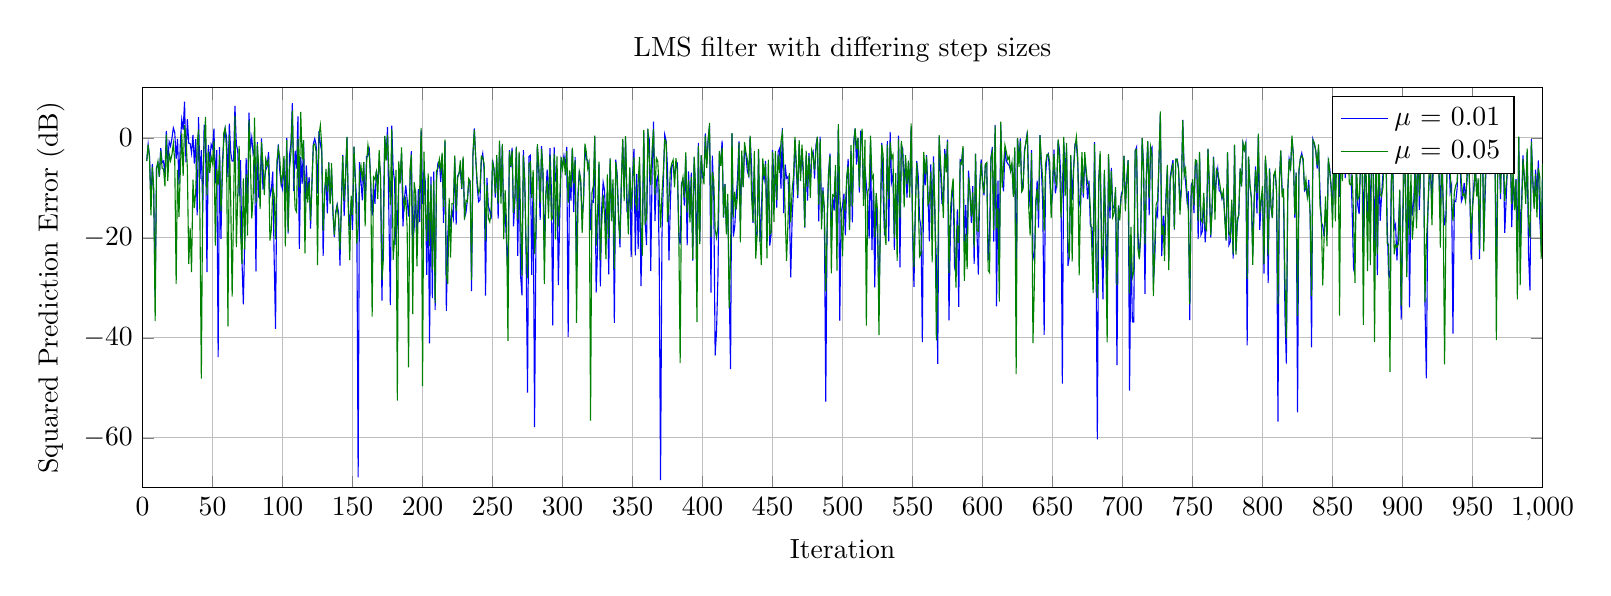 % This file was created by matlab2tikz v0.4.7 (commit e8e34ce6bed2236de660d19205fcab087937605e) running on MATLAB 8.3.
% Copyright (c) 2008--2014, Nico Schlömer <nico.schloemer@gmail.com>
% All rights reserved.
% Minimal pgfplots version: 1.3
% 
% The latest updates can be retrieved from
%   http://www.mathworks.com/matlabcentral/fileexchange/22022-matlab2tikz
% where you can also make suggestions and rate matlab2tikz.
% 
\begin{tikzpicture}

\begin{axis}[%
width=7in,
height=2in,
unbounded coords=jump,
scale only axis,
xmin=0,
xmax=1000,
xlabel={Iteration},
xmajorgrids,
ymin=-70,
ymax=10,
ylabel={Squared Prediction Error (dB)},
ymajorgrids,
title={LMS filter with differing step sizes},
legend style={draw=black,fill=white,legend cell align=left}
]
\addplot [color=blue,solid]
  table[row sep=crcr]{1	-inf\\
2	-inf\\
3	-4.595\\
4	-1.3\\
5	-3.704\\
6	-12.887\\
7	-5.212\\
8	-11.452\\
9	-31.837\\
10	-5.992\\
11	-5.084\\
12	-7.793\\
13	-2.068\\
14	-4.921\\
15	-4.646\\
16	-7.363\\
17	1.409\\
18	-5.026\\
19	-0.758\\
20	-1.65\\
21	-0.078\\
22	1.976\\
23	1.103\\
24	-4.193\\
25	-0.199\\
26	-9.31\\
27	-1.018\\
28	3.602\\
29	1.617\\
30	7.229\\
31	-4.9\\
32	3.75\\
33	-1.058\\
34	-1.132\\
35	-3.039\\
36	0.573\\
37	-5.132\\
38	-0.276\\
39	-15.513\\
40	4.14\\
41	-8.178\\
42	-2.444\\
43	-14.895\\
44	2.66\\
45	-0.039\\
46	-26.868\\
47	-1.421\\
48	-4.829\\
49	-1.303\\
50	-2.106\\
51	1.831\\
52	-9.076\\
53	-2.436\\
54	-43.861\\
55	-1.844\\
56	-20.21\\
57	-5.112\\
58	-0.74\\
59	1.752\\
60	0.232\\
61	-7.858\\
62	2.837\\
63	-2.981\\
64	-4.638\\
65	-4.607\\
66	6.387\\
67	-1.303\\
68	-2.599\\
69	-11.651\\
70	-4.441\\
71	-24.395\\
72	-33.296\\
73	-20.156\\
74	-4.061\\
75	-15.257\\
76	5.036\\
77	-2.205\\
78	0.054\\
79	-3.267\\
80	-2.304\\
81	-26.719\\
82	-0.835\\
83	-11.935\\
84	-10.104\\
85	-0.098\\
86	-10.346\\
87	-8.243\\
88	-6.427\\
89	-5.746\\
90	-2.835\\
91	-11.75\\
92	-10.48\\
93	-6.737\\
94	-23.864\\
95	-38.199\\
96	-6.095\\
97	-1.319\\
98	-6.542\\
99	-9.242\\
100	-10.251\\
101	-4.356\\
102	-13.381\\
103	0.018\\
104	-19.153\\
105	-3.431\\
106	-1.114\\
107	6.926\\
108	-10.671\\
109	-2.576\\
110	-6.148\\
111	4.289\\
112	-22.182\\
113	-3.877\\
114	-9.192\\
115	-0.508\\
116	-13.68\\
117	-5.503\\
118	-11.105\\
119	-7.858\\
120	-18.167\\
121	-8.864\\
122	-1.179\\
123	-0.174\\
124	-1.41\\
125	-11.135\\
126	1.326\\
127	-1.161\\
128	-2.766\\
129	-23.598\\
130	-10.651\\
131	-8.172\\
132	-15.078\\
133	-4.912\\
134	-13.111\\
135	-6.365\\
136	-15.208\\
137	-19.87\\
138	-14.775\\
139	-13.328\\
140	-14.929\\
141	-25.534\\
142	-13.012\\
143	-3.402\\
144	-15.631\\
145	-8.344\\
146	0.099\\
147	-13.297\\
148	-18.391\\
149	-12.81\\
150	-18.418\\
151	-1.773\\
152	-8.01\\
153	-13.08\\
154	-67.88\\
155	-4.871\\
156	-8.624\\
157	-12.496\\
158	-4.879\\
159	-13.683\\
160	-3.698\\
161	-3.654\\
162	-2.479\\
163	-9.272\\
164	-15.557\\
165	-9.183\\
166	-13.2\\
167	-6.595\\
168	-9.326\\
169	-4.354\\
170	-7.456\\
171	-32.565\\
172	-15.765\\
173	0.29\\
174	-3.805\\
175	2.162\\
176	-16.21\\
177	-33.438\\
178	2.43\\
179	-6.138\\
180	-8.782\\
181	-21.421\\
182	-17.041\\
183	-8.974\\
184	-7.913\\
185	-3.212\\
186	-17.691\\
187	-12.418\\
188	-9.533\\
189	-12.29\\
190	-15.73\\
191	-9.494\\
192	-2.673\\
193	-20.754\\
194	-18.153\\
195	-10.425\\
196	-21.008\\
197	-10.254\\
198	-16.795\\
199	1.572\\
200	-13.184\\
201	-6.348\\
202	-8.895\\
203	-27.41\\
204	-10.347\\
205	-41.081\\
206	-7.763\\
207	-32.035\\
208	-6.733\\
209	-34.397\\
210	-8.289\\
211	-5.019\\
212	-4.719\\
213	-8.825\\
214	-3.51\\
215	-16.996\\
216	-0.731\\
217	-34.62\\
218	-19.769\\
219	-13.877\\
220	-17.813\\
221	-14.663\\
222	-16.085\\
223	-4.026\\
224	-17.335\\
225	-7.699\\
226	-7.074\\
227	-6.433\\
228	-10.25\\
229	-4.094\\
230	-15.862\\
231	-14.955\\
232	-12.513\\
233	-8.992\\
234	-8.749\\
235	-30.664\\
236	-3.495\\
237	1.877\\
238	-4.187\\
239	-9.556\\
240	-12.785\\
241	-12.427\\
242	-4.562\\
243	-3.116\\
244	-6.464\\
245	-31.567\\
246	-7.984\\
247	-13.729\\
248	-14.542\\
249	-16.228\\
250	-4.412\\
251	-6.185\\
252	-11.924\\
253	-4.102\\
254	-16.156\\
255	-1.218\\
256	-11.616\\
257	-1.407\\
258	-17.319\\
259	-14.788\\
260	-21.235\\
261	-27.741\\
262	-2.442\\
263	-5.831\\
264	-1.943\\
265	-17.72\\
266	-12.178\\
267	-1.746\\
268	-23.595\\
269	-3.093\\
270	-27.409\\
271	-31.485\\
272	-2.469\\
273	-8.211\\
274	-24.376\\
275	-50.931\\
276	-3.733\\
277	-3.486\\
278	-27.38\\
279	-7.92\\
280	-57.834\\
281	-20.104\\
282	-1.629\\
283	-6.522\\
284	-16.418\\
285	-1.635\\
286	-7.049\\
287	-22.691\\
288	-11.8\\
289	-6.331\\
290	-13.845\\
291	-2.033\\
292	-10.215\\
293	-37.479\\
294	-1.853\\
295	-8.757\\
296	-6.63\\
297	-29.438\\
298	-15.422\\
299	-4.386\\
300	-5.573\\
301	-3.55\\
302	-5.601\\
303	-1.792\\
304	-39.781\\
305	-7.648\\
306	-12.543\\
307	-2.178\\
308	-14.841\\
309	-3.819\\
310	-26.664\\
311	-11.126\\
312	-6.49\\
313	-9.118\\
314	-15.689\\
315	-12.799\\
316	-1.776\\
317	-4.35\\
318	-4.484\\
319	-6.124\\
320	-18.466\\
321	-12.594\\
322	-12.85\\
323	0.135\\
324	-30.952\\
325	-22.039\\
326	-5.289\\
327	-29.723\\
328	-13.915\\
329	-8.89\\
330	-10.532\\
331	-18.517\\
332	-11.061\\
333	-27.305\\
334	-4.282\\
335	-14.924\\
336	-10.004\\
337	-37.013\\
338	-4.372\\
339	-7.264\\
340	-14.843\\
341	-21.879\\
342	-9.456\\
343	-0.559\\
344	-10.627\\
345	0.013\\
346	-14.685\\
347	-15.319\\
348	-6.126\\
349	-23.85\\
350	-7.632\\
351	-2.21\\
352	-23.515\\
353	-7.223\\
354	-22.269\\
355	-6.266\\
356	-29.644\\
357	-18.247\\
358	1.05\\
359	-16.618\\
360	-21.433\\
361	0.971\\
362	-0.387\\
363	-26.626\\
364	-6.216\\
365	3.245\\
366	-16.655\\
367	-8.744\\
368	-7.738\\
369	-22.597\\
370	-68.447\\
371	-19.535\\
372	-8.599\\
373	0.658\\
374	-0.609\\
375	-6.342\\
376	-24.524\\
377	-13.019\\
378	-5.298\\
379	-5.612\\
380	-8.027\\
381	-4.805\\
382	-5.037\\
383	-19.6\\
384	-21.356\\
385	-9.117\\
386	-8.388\\
387	-13.535\\
388	-3.634\\
389	-21.522\\
390	-6.695\\
391	-14.035\\
392	-6.973\\
393	-24.544\\
394	-3.898\\
395	-11.401\\
396	-24.864\\
397	-0.99\\
398	-20.715\\
399	-3.45\\
400	-7.892\\
401	-7.451\\
402	0.897\\
403	-5.216\\
404	-0.26\\
405	2.357\\
406	-30.94\\
407	-3.557\\
408	-11.297\\
409	-43.558\\
410	-38.572\\
411	-27.679\\
412	-3.65\\
413	-4.742\\
414	-0.546\\
415	-15.928\\
416	-9.216\\
417	-17.994\\
418	-12.93\\
419	-29.459\\
420	-46.232\\
421	0.872\\
422	-19.738\\
423	-17.734\\
424	-12.34\\
425	-7.919\\
426	-0.725\\
427	-16.944\\
428	-3.873\\
429	-9.778\\
430	-2.28\\
431	-3.462\\
432	-6.67\\
433	-7.643\\
434	0.266\\
435	-5.613\\
436	-17.001\\
437	-6.435\\
438	-19.329\\
439	-19.41\\
440	-2.516\\
441	-20.816\\
442	-15.06\\
443	-6.51\\
444	-8.361\\
445	-4.605\\
446	-16.833\\
447	-7.312\\
448	-21.555\\
449	-19.229\\
450	-2.418\\
451	-8.687\\
452	-7.402\\
453	-13.969\\
454	-2.817\\
455	-2.128\\
456	-10.136\\
457	1.957\\
458	-15.05\\
459	-5.332\\
460	-8.082\\
461	-7.75\\
462	-13.51\\
463	-27.905\\
464	-15.952\\
465	-10.459\\
466	-0.375\\
467	-6.343\\
468	-12.062\\
469	-1.29\\
470	-7.157\\
471	-3.203\\
472	-7.334\\
473	-17.961\\
474	-3.469\\
475	-12.554\\
476	-3.041\\
477	-9.201\\
478	-3.425\\
479	-2.723\\
480	-8.128\\
481	-1.472\\
482	0.165\\
483	-16.679\\
484	0.231\\
485	-16.336\\
486	-9.917\\
487	-15.053\\
488	-52.736\\
489	-15.903\\
490	-7.097\\
491	-3.153\\
492	-20.403\\
493	-12.121\\
494	-14.559\\
495	-6.564\\
496	-21.691\\
497	2.306\\
498	-36.542\\
499	-14.886\\
500	-13.553\\
501	-11.168\\
502	-19.499\\
503	-8.829\\
504	-4.194\\
505	-17.884\\
506	-2.592\\
507	-16.924\\
508	-0.675\\
509	1.886\\
510	-5.368\\
511	-0.079\\
512	-10.924\\
513	1.456\\
514	-0.535\\
515	-12.358\\
516	-5.761\\
517	-9.521\\
518	-12.582\\
519	-20.135\\
520	-0.802\\
521	-22.429\\
522	-9.706\\
523	-29.883\\
524	-12.385\\
525	-18.695\\
526	-33.668\\
527	-16.99\\
528	-0.988\\
529	-11.313\\
530	-19.511\\
531	-17.336\\
532	-0.663\\
533	-20.696\\
534	1.182\\
535	-8.848\\
536	-7.326\\
537	-22.393\\
538	-10.355\\
539	-16.392\\
540	0.427\\
541	-25.915\\
542	-1.491\\
543	-2.153\\
544	-10.147\\
545	-4.184\\
546	-11.938\\
547	-6.266\\
548	-9.592\\
549	2.202\\
550	-18.502\\
551	-29.79\\
552	-13.925\\
553	-4.625\\
554	-7.38\\
555	-16.002\\
556	-17.844\\
557	-40.85\\
558	-4.167\\
559	-9.495\\
560	-3.466\\
561	-10.893\\
562	-20.679\\
563	-5.294\\
564	-16.133\\
565	-3.691\\
566	-16.729\\
567	-24.266\\
568	-45.199\\
569	0.216\\
570	-6.649\\
571	-13.075\\
572	-13.033\\
573	-2.195\\
574	-5.701\\
575	-0.374\\
576	-36.515\\
577	-19.648\\
578	-11.79\\
579	-10.136\\
580	-25.776\\
581	-24.526\\
582	-14.311\\
583	-33.783\\
584	-4.384\\
585	-4.697\\
586	-2.146\\
587	-21.282\\
588	-13.414\\
589	-21.513\\
590	-6.55\\
591	-11.03\\
592	-17.004\\
593	-9.676\\
594	-25.221\\
595	-3.156\\
596	-18.801\\
597	-27.336\\
598	-9.362\\
599	-4.319\\
600	-8.189\\
601	-11.501\\
602	-5.26\\
603	-5.121\\
604	-24.469\\
605	-19.345\\
606	-3.902\\
607	-1.825\\
608	-20.745\\
609	2.602\\
610	-33.703\\
611	-8.56\\
612	-24.377\\
613	2.675\\
614	-8.048\\
615	-10.713\\
616	-2.22\\
617	-4.633\\
618	-5.161\\
619	-5.506\\
620	-6.519\\
621	-5.765\\
622	-11.25\\
623	-2.727\\
624	-27.867\\
625	-0.046\\
626	-4.777\\
627	-0.106\\
628	-10.693\\
629	-8.773\\
630	-2.391\\
631	-0.861\\
632	1.283\\
633	-9.753\\
634	-13.899\\
635	-2.448\\
636	-22.875\\
637	-24.62\\
638	-14.18\\
639	-8.558\\
640	-17.96\\
641	0.547\\
642	-5.71\\
643	-13.364\\
644	-39.377\\
645	-7.587\\
646	-3.677\\
647	-3.205\\
648	-7.939\\
649	-13.708\\
650	-11.361\\
651	-2.375\\
652	-11.087\\
653	-9.285\\
654	-0.532\\
655	-2.609\\
656	-8.82\\
657	-49.139\\
658	-0.813\\
659	-7.411\\
660	-1.965\\
661	-25.622\\
662	-23.788\\
663	-3.684\\
664	-12.464\\
665	-6.219\\
666	-1.201\\
667	-0.962\\
668	-5.104\\
669	-12.629\\
670	-14.185\\
671	-4.148\\
672	-11.972\\
673	-4.104\\
674	-7.218\\
675	-12.269\\
676	-8.569\\
677	-17.637\\
678	-17.905\\
679	-23.322\\
680	-0.847\\
681	-21.272\\
682	-60.287\\
683	-8.297\\
684	-3.408\\
685	-18.899\\
686	-32.289\\
687	-7.176\\
688	-17.433\\
689	-30.907\\
690	-3.805\\
691	-16.091\\
692	-6.026\\
693	-14.083\\
694	-13.766\\
695	-10.42\\
696	-45.45\\
697	-14.648\\
698	-14.849\\
699	-11.407\\
700	-10.505\\
701	-3.64\\
702	-13.271\\
703	-8.056\\
704	-4.432\\
705	-50.554\\
706	-20.369\\
707	-36.791\\
708	-36.844\\
709	-2.702\\
710	-1.883\\
711	-19.308\\
712	-23.918\\
713	-19.584\\
714	-0.064\\
715	-5.478\\
716	-31.204\\
717	-7.388\\
718	-0.841\\
719	-15.478\\
720	-2.587\\
721	-1.907\\
722	-29.021\\
723	-24.141\\
724	-14.76\\
725	-15.672\\
726	-4.97\\
727	4.726\\
728	-23.66\\
729	-15.554\\
730	-20.184\\
731	-11.472\\
732	-6.246\\
733	-24.628\\
734	-7.947\\
735	-6.029\\
736	-4.458\\
737	-18.334\\
738	-4.325\\
739	-4.233\\
740	-6.059\\
741	-12.987\\
742	-10.091\\
743	3.6\\
744	-6.596\\
745	-8.825\\
746	-12.399\\
747	-10.681\\
748	-36.456\\
749	-9.5\\
750	-8.84\\
751	-15.068\\
752	-5.19\\
753	-5.153\\
754	-20.249\\
755	-3.234\\
756	-19.378\\
757	-18.65\\
758	-12.225\\
759	-20.878\\
760	-16.917\\
761	-2.291\\
762	-11.12\\
763	-19.919\\
764	-13.032\\
765	-3.737\\
766	-11.908\\
767	-8.254\\
768	-6.224\\
769	-10.593\\
770	-10.708\\
771	-12.21\\
772	-11.127\\
773	-15.373\\
774	-20.526\\
775	-3.114\\
776	-21.424\\
777	-20.753\\
778	-13.126\\
779	-24.14\\
780	-1.506\\
781	-22.585\\
782	-17.016\\
783	-15.196\\
784	-6.155\\
785	-9.697\\
786	-1.086\\
787	-2.413\\
788	-1.108\\
789	-41.519\\
790	-3.817\\
791	-9.723\\
792	-11.852\\
793	-23.079\\
794	-12.19\\
795	-5.701\\
796	-15.094\\
797	0.578\\
798	-18.415\\
799	-12.698\\
800	-11.073\\
801	-27.126\\
802	-4.164\\
803	-7.922\\
804	-29.065\\
805	-6.097\\
806	-13.752\\
807	-16.023\\
808	-7.612\\
809	-6.974\\
810	-10.909\\
811	-56.749\\
812	-9.071\\
813	-2.624\\
814	-10.666\\
815	-11.975\\
816	-35.243\\
817	-45.138\\
818	-10.883\\
819	-4.314\\
820	-6.0\\
821	-0.147\\
822	-3.226\\
823	-15.949\\
824	-6.894\\
825	-54.902\\
826	-6.759\\
827	-4.108\\
828	-3.048\\
829	-4.774\\
830	-10.516\\
831	-9.984\\
832	-11.625\\
833	-8.393\\
834	-15.636\\
835	-41.899\\
836	-0.297\\
837	-1.254\\
838	-2.596\\
839	-6.131\\
840	-2.076\\
841	-10.527\\
842	-16.946\\
843	-17.622\\
844	-19.74\\
845	-14.178\\
846	-19.445\\
847	-4.635\\
848	-6.107\\
849	-10.252\\
850	-15.298\\
851	-1.492\\
852	-12.691\\
853	-1.733\\
854	1.25\\
855	-11.784\\
856	0.886\\
857	-7.564\\
858	3.85\\
859	-8.042\\
860	-3.894\\
861	-0.376\\
862	-6.922\\
863	-4.675\\
864	-14.746\\
865	-25.997\\
866	-24.744\\
867	-6.154\\
868	-13.467\\
869	-15.244\\
870	-4.657\\
871	-0.845\\
872	-19.877\\
873	-5.575\\
874	-10.077\\
875	-16.823\\
876	-5.813\\
877	-16.424\\
878	-0.329\\
879	-5.927\\
880	-22.515\\
881	-1.935\\
882	-27.472\\
883	-3.427\\
884	-16.594\\
885	-11.576\\
886	-7.13\\
887	-2.404\\
888	0.455\\
889	-16.747\\
890	-27.399\\
891	-27.978\\
892	-7.621\\
893	-5.61\\
894	-18.178\\
895	-17.321\\
896	-24.502\\
897	-18.485\\
898	-10.726\\
899	-36.347\\
900	-17.224\\
901	-7.132\\
902	-7.129\\
903	-26.947\\
904	-4.743\\
905	-33.892\\
906	-9.578\\
907	-15.53\\
908	-12.583\\
909	-5.199\\
910	-16.795\\
911	1.389\\
912	-14.394\\
913	-4.202\\
914	-1.871\\
915	-1.302\\
916	-32.711\\
917	-48.114\\
918	-15.426\\
919	-8.213\\
920	-7.002\\
921	-12.071\\
922	-4.215\\
923	0.2\\
924	-5.544\\
925	-0.075\\
926	-5.863\\
927	-16.494\\
928	-2.069\\
929	-12.782\\
930	-17.482\\
931	-15.469\\
932	-3.282\\
933	-0.87\\
934	-10.814\\
935	-9.453\\
936	-39.138\\
937	-12.586\\
938	-12.744\\
939	-10.022\\
940	-0.992\\
941	-3.73\\
942	-12.71\\
943	-11.881\\
944	-8.991\\
945	-12.307\\
946	-8.693\\
947	-1.797\\
948	-10.372\\
949	-24.386\\
950	-13.489\\
951	-9.308\\
952	-5.67\\
953	-11.613\\
954	-9.21\\
955	-24.259\\
956	-1.547\\
957	2.701\\
958	-20.734\\
959	-11.433\\
960	-2.829\\
961	-6.007\\
962	-6.98\\
963	-6.075\\
964	-3.314\\
965	-4.103\\
966	-1.686\\
967	-29.109\\
968	-4.77\\
969	-1.517\\
970	-12.237\\
971	2.77\\
972	-3.646\\
973	-19.021\\
974	-12.34\\
975	-4.855\\
976	-2.9\\
977	-2.391\\
978	-17.844\\
979	-6.911\\
980	-13.832\\
981	-8.261\\
982	-23.811\\
983	0.116\\
984	-21.499\\
985	-13.35\\
986	-3.516\\
987	-8.795\\
988	-10.756\\
989	-2.825\\
990	-23.394\\
991	-30.477\\
992	-0.261\\
993	-8.156\\
994	-13.309\\
995	-6.345\\
996	-11.0\\
997	-4.528\\
998	-16.121\\
999	-21.686\\
1000	-8.112\\
};
\addlegendentry{$\mu\text{ = 0.01}$};

\addplot [color=black!50!green,solid]
  table[row sep=crcr]{1	-inf\\
2	-inf\\
3	-4.595\\
4	-1.357\\
5	-4.179\\
6	-15.488\\
7	-5.797\\
8	-10.095\\
9	-36.658\\
10	-6.162\\
11	-4.7\\
12	-7.735\\
13	-2.557\\
14	-6.116\\
15	-6.231\\
16	-9.703\\
17	0.659\\
18	-8.619\\
19	-3.189\\
20	-4.565\\
21	-3.343\\
22	-1.093\\
23	-4.532\\
24	-29.225\\
25	-6.411\\
26	-15.818\\
27	-6.371\\
28	0.892\\
29	-7.617\\
30	2.531\\
31	0.26\\
32	-6.038\\
33	-25.201\\
34	-18.071\\
35	-26.859\\
36	-8.377\\
37	-14.062\\
38	-10.601\\
39	-1.394\\
40	1.664\\
41	-16.091\\
42	-48.147\\
43	-9.699\\
44	-1.024\\
45	4.205\\
46	-11.52\\
47	-2.759\\
48	-7.01\\
49	-3.71\\
50	-5.028\\
51	-0.58\\
52	-21.568\\
53	-6.195\\
54	-9.424\\
55	-3.38\\
56	-14.668\\
57	-7.944\\
58	0.928\\
59	2.004\\
60	-2.399\\
61	-37.721\\
62	0.644\\
63	-12.981\\
64	-31.763\\
65	-14.127\\
66	4.375\\
67	-21.868\\
68	-11.533\\
69	-1.593\\
70	-18.973\\
71	-25.197\\
72	-8.113\\
73	-22.277\\
74	-7.244\\
75	-19.574\\
76	3.514\\
77	-4.303\\
78	-16.101\\
79	-11.801\\
80	4.047\\
81	-12.987\\
82	-1.276\\
83	-5.996\\
84	-14.22\\
85	-0.876\\
86	-5.204\\
87	-11.436\\
88	-4.223\\
89	-5.483\\
90	-4.483\\
91	-20.544\\
92	-18.371\\
93	-10.212\\
94	-11.226\\
95	-20.321\\
96	-4.624\\
97	-2.052\\
98	-4.042\\
99	-9.027\\
100	-7.491\\
101	-3.668\\
102	-21.695\\
103	-0.452\\
104	-18.759\\
105	-6.26\\
106	-2.941\\
107	5.49\\
108	-7.46\\
109	-14.165\\
110	-14.783\\
111	-0.185\\
112	-9.913\\
113	5.177\\
114	-4.275\\
115	-0.437\\
116	-23.092\\
117	-7.806\\
118	-12.929\\
119	-8.83\\
120	-16.565\\
121	-9.222\\
122	-1.431\\
123	-1.224\\
124	-2.75\\
125	-25.472\\
126	0.462\\
127	2.506\\
128	-1.48\\
129	-18.612\\
130	-12.126\\
131	-6.185\\
132	-10.77\\
133	-4.969\\
134	-13.259\\
135	-5.041\\
136	-14.353\\
137	-19.437\\
138	-15.208\\
139	-13.572\\
140	-16.248\\
141	-22.367\\
142	-14.131\\
143	-3.645\\
144	-12.639\\
145	-7.285\\
146	0.217\\
147	-14.317\\
148	-24.444\\
149	-11.552\\
150	-15.409\\
151	-1.807\\
152	-9.02\\
153	-21.167\\
154	-18.079\\
155	-6.964\\
156	-5.538\\
157	-8.65\\
158	-4.841\\
159	-17.706\\
160	-5.169\\
161	-1.429\\
162	-3.443\\
163	-8.734\\
164	-35.731\\
165	-7.813\\
166	-8.295\\
167	-6.821\\
168	-12.221\\
169	-2.435\\
170	-8.164\\
171	-28.385\\
172	-24.269\\
173	0.407\\
174	-4.563\\
175	0.579\\
176	-6.615\\
177	-13.459\\
178	1.712\\
179	-24.397\\
180	-20.329\\
181	-6.392\\
182	-52.555\\
183	-4.689\\
184	-9.143\\
185	-1.915\\
186	-11.636\\
187	-13.917\\
188	-11.745\\
189	-18.007\\
190	-45.88\\
191	-6.302\\
192	-3.363\\
193	-35.232\\
194	-8.874\\
195	-10.956\\
196	-25.709\\
197	-13.458\\
198	-10.056\\
199	2.011\\
200	-49.671\\
201	-2.774\\
202	-13.744\\
203	-20.66\\
204	-7.08\\
205	-21.603\\
206	-9.356\\
207	-26.346\\
208	-8.564\\
209	-33.05\\
210	-6.563\\
211	-6.105\\
212	-4.264\\
213	-6.466\\
214	-2.957\\
215	-13.807\\
216	-0.368\\
217	-27.39\\
218	-29.202\\
219	-12.024\\
220	-23.943\\
221	-13.154\\
222	-13.17\\
223	-3.573\\
224	-14.707\\
225	-8.009\\
226	-7.236\\
227	-4.515\\
228	-10.093\\
229	-3.725\\
230	-16.369\\
231	-12.531\\
232	-12.782\\
233	-8.136\\
234	-8.672\\
235	-28.462\\
236	-3.044\\
237	1.602\\
238	-4.257\\
239	-8.538\\
240	-11.008\\
241	-10.275\\
242	-3.677\\
243	-3.9\\
244	-5.229\\
245	-20.572\\
246	-9.461\\
247	-16.004\\
248	-16.826\\
249	-14.934\\
250	-4.918\\
251	-6.127\\
252	-11.161\\
253	-3.441\\
254	-13.177\\
255	-0.573\\
256	-13.133\\
257	-1.214\\
258	-20.252\\
259	-10.428\\
260	-16.965\\
261	-40.623\\
262	-2.69\\
263	-5.632\\
264	-2.493\\
265	-14.975\\
266	-11.969\\
267	-1.858\\
268	-16.314\\
269	-2.743\\
270	-15.51\\
271	-27.521\\
272	-3.527\\
273	-9.103\\
274	-21.549\\
275	-28.069\\
276	-5.191\\
277	-4.854\\
278	-12.018\\
279	-6.39\\
280	-23.267\\
281	-18.407\\
282	-1.234\\
283	-5.234\\
284	-13.083\\
285	-2.26\\
286	-6.874\\
287	-29.219\\
288	-11.618\\
289	-8.519\\
290	-16.131\\
291	-3.481\\
292	-16.398\\
293	-16.048\\
294	-3.125\\
295	-20.313\\
296	-3.689\\
297	-17.725\\
298	-12.633\\
299	-3.861\\
300	-6.193\\
301	-3.862\\
302	-7.502\\
303	-2.653\\
304	-13.067\\
305	-6.532\\
306	-9.953\\
307	-1.955\\
308	-9.109\\
309	-4.471\\
310	-37.019\\
311	-12.554\\
312	-6.827\\
313	-8.353\\
314	-18.993\\
315	-11.783\\
316	-1.153\\
317	-2.872\\
318	-6.119\\
319	-4.914\\
320	-56.544\\
321	-10.998\\
322	-9.548\\
323	0.435\\
324	-21.613\\
325	-15.256\\
326	-4.743\\
327	-24.426\\
328	-16.824\\
329	-11.431\\
330	-15.462\\
331	-24.257\\
332	-7.328\\
333	-20.146\\
334	-4.054\\
335	-16.666\\
336	-8.324\\
337	-26.224\\
338	-4.878\\
339	-7.936\\
340	-16.594\\
341	-20.178\\
342	-8.768\\
343	-0.216\\
344	-12.669\\
345	0.325\\
346	-11.314\\
347	-19.28\\
348	-5.914\\
349	-14.322\\
350	-8.972\\
351	-3.909\\
352	-12.391\\
353	-14.117\\
354	-9.067\\
355	-3.791\\
356	-16.962\\
357	-23.548\\
358	1.569\\
359	-16.938\\
360	-16.128\\
361	1.804\\
362	-4.156\\
363	-9.397\\
364	-2.043\\
365	1.755\\
366	-11.347\\
367	-4.027\\
368	-4.653\\
369	-10.056\\
370	-17.972\\
371	-11.334\\
372	-6.592\\
373	-0.388\\
374	-0.773\\
375	-16.835\\
376	-12.761\\
377	-6.445\\
378	-5.103\\
379	-4.376\\
380	-9.89\\
381	-4.051\\
382	-6.677\\
383	-17.979\\
384	-45.054\\
385	-9.506\\
386	-7.907\\
387	-11.956\\
388	-2.884\\
389	-14.972\\
390	-8.335\\
391	-16.912\\
392	-7.794\\
393	-24.295\\
394	-3.75\\
395	-9.677\\
396	-36.851\\
397	-1.619\\
398	-21.24\\
399	-3.493\\
400	-6.667\\
401	-9.284\\
402	0.429\\
403	-6.07\\
404	-0.513\\
405	3.011\\
406	-19.87\\
407	-6.831\\
408	-8.386\\
409	-18.36\\
410	-19.945\\
411	-17.704\\
412	-2.591\\
413	-5.568\\
414	-1.89\\
415	-15.858\\
416	-9.302\\
417	-19.282\\
418	-11.193\\
419	-34.058\\
420	-23.665\\
421	0.963\\
422	-15.914\\
423	-10.746\\
424	-14.346\\
425	-11.481\\
426	-1.025\\
427	-20.908\\
428	-2.578\\
429	-9.875\\
430	-0.878\\
431	-2.9\\
432	-4.326\\
433	-7.783\\
434	0.435\\
435	-11.639\\
436	-16.751\\
437	-2.642\\
438	-24.126\\
439	-19.133\\
440	-2.254\\
441	-20.171\\
442	-25.472\\
443	-4.093\\
444	-7.62\\
445	-5.227\\
446	-24.102\\
447	-4.353\\
448	-19.294\\
449	-18.94\\
450	-2.775\\
451	-16.822\\
452	-2.605\\
453	-12.405\\
454	-3.375\\
455	-6.977\\
456	-0.715\\
457	0.989\\
458	-5.894\\
459	-14.84\\
460	-24.594\\
461	-17.142\\
462	-7.047\\
463	-16.919\\
464	-10.408\\
465	-7.574\\
466	0.184\\
467	-4.992\\
468	-11.499\\
469	-0.445\\
470	-8.66\\
471	-1.366\\
472	-6.296\\
473	-17.807\\
474	-2.57\\
475	-9.769\\
476	-3.669\\
477	-11.997\\
478	-2.462\\
479	-3.707\\
480	-6.513\\
481	-2.416\\
482	0.248\\
483	-13.354\\
484	-0.238\\
485	-18.287\\
486	-10.573\\
487	-13.906\\
488	-30.751\\
489	-18.184\\
490	-7.243\\
491	-3.574\\
492	-27.079\\
493	-11.436\\
494	-11.687\\
495	-5.467\\
496	-26.573\\
497	2.761\\
498	-11.309\\
499	-16.011\\
500	-23.711\\
501	-12.321\\
502	-13.927\\
503	-7.64\\
504	-5.657\\
505	-18.386\\
506	-1.452\\
507	-13.724\\
508	-1.364\\
509	1.899\\
510	-2.232\\
511	-0.029\\
512	-9.876\\
513	-0.65\\
514	1.846\\
515	-13.615\\
516	-0.335\\
517	-37.561\\
518	-10.795\\
519	-10.019\\
520	0.434\\
521	-8.18\\
522	-7.495\\
523	-19.908\\
524	-11.001\\
525	-14.649\\
526	-39.437\\
527	-16.38\\
528	-1.366\\
529	-3.489\\
530	-18.22\\
531	-21.385\\
532	-1.376\\
533	-12.275\\
534	-0.806\\
535	-4.054\\
536	-3.355\\
537	-19.928\\
538	-7.048\\
539	-24.613\\
540	-0.317\\
541	-15.968\\
542	-0.614\\
543	-3.535\\
544	-13.898\\
545	-3.475\\
546	-9.266\\
547	-4.576\\
548	-11.927\\
549	2.909\\
550	-16.591\\
551	-25.837\\
552	-14.248\\
553	-4.933\\
554	-10.763\\
555	-23.755\\
556	-23.216\\
557	-16.304\\
558	-2.793\\
559	-7.316\\
560	-3.703\\
561	-13.286\\
562	-12.608\\
563	-6.771\\
564	-24.895\\
565	-4.909\\
566	-14.302\\
567	-40.478\\
568	-27.43\\
569	0.559\\
570	-4.992\\
571	-9.879\\
572	-16.017\\
573	-3.14\\
574	-6.962\\
575	-0.686\\
576	-27.011\\
577	-14.913\\
578	-10.646\\
579	-8.112\\
580	-18.859\\
581	-29.971\\
582	-17.336\\
583	-21.014\\
584	-4.935\\
585	-5.257\\
586	-1.659\\
587	-28.578\\
588	-19.229\\
589	-26.242\\
590	-7.904\\
591	-10.705\\
592	-15.72\\
593	-10.928\\
594	-21.904\\
595	-3.232\\
596	-18.503\\
597	-18.675\\
598	-9.928\\
599	-5.015\\
600	-9.192\\
601	-11.101\\
602	-5.289\\
603	-4.952\\
604	-26.457\\
605	-26.957\\
606	-4.006\\
607	-2.731\\
608	-18.493\\
609	2.438\\
610	-18.055\\
611	-14.121\\
612	-32.746\\
613	3.242\\
614	-9.962\\
615	-5.686\\
616	-1.409\\
617	-2.837\\
618	-4.354\\
619	-3.737\\
620	-6.583\\
621	-4.92\\
622	-11.799\\
623	-1.908\\
624	-47.269\\
625	-0.064\\
626	-5.814\\
627	-0.666\\
628	-10.738\\
629	-10.198\\
630	-2.831\\
631	-0.754\\
632	0.728\\
633	-13.961\\
634	-19.531\\
635	-3.054\\
636	-41.061\\
637	-29.218\\
638	-12.522\\
639	-10.285\\
640	-14.482\\
641	0.516\\
642	-4.425\\
643	-8.493\\
644	-18.657\\
645	-5.224\\
646	-3.34\\
647	-3.25\\
648	-4.94\\
649	-16.038\\
650	-8.694\\
651	-3.271\\
652	-8.376\\
653	-9.509\\
654	-0.282\\
655	-5.004\\
656	-15.966\\
657	-10.323\\
658	0.177\\
659	-11.646\\
660	-1.011\\
661	-20.432\\
662	-24.081\\
663	-3.468\\
664	-24.741\\
665	-6.503\\
666	-1.839\\
667	0.225\\
668	-3.925\\
669	-27.496\\
670	-11.52\\
671	-2.839\\
672	-11.141\\
673	-2.863\\
674	-6.358\\
675	-9.106\\
676	-9.38\\
677	-14.142\\
678	-21.564\\
679	-31.06\\
680	-1.182\\
681	-25.895\\
682	-32.106\\
683	-8.859\\
684	-2.666\\
685	-24.036\\
686	-23.222\\
687	-6.408\\
688	-21.918\\
689	-40.91\\
690	-3.257\\
691	-13.902\\
692	-6.678\\
693	-15.89\\
694	-15.002\\
695	-9.879\\
696	-29.385\\
697	-13.487\\
698	-16.496\\
699	-12.029\\
700	-10.803\\
701	-3.57\\
702	-14.686\\
703	-8.622\\
704	-4.476\\
705	-31.163\\
706	-17.818\\
707	-27.964\\
708	-26.712\\
709	-2.43\\
710	-2.371\\
711	-22.215\\
712	-24.302\\
713	-18.418\\
714	0.001\\
715	-6.568\\
716	-21.285\\
717	-7.892\\
718	-0.645\\
719	-12.11\\
720	-1.765\\
721	-3.242\\
722	-31.643\\
723	-21.731\\
724	-13.331\\
725	-12.554\\
726	-4.783\\
727	5.287\\
728	-19.397\\
729	-17.529\\
730	-24.627\\
731	-13.093\\
732	-5.394\\
733	-26.463\\
734	-8.645\\
735	-6.612\\
736	-5.022\\
737	-18.18\\
738	-4.275\\
739	-4.298\\
740	-6.349\\
741	-15.367\\
742	-10.388\\
743	3.502\\
744	-7.469\\
745	-6.159\\
746	-11.082\\
747	-14.829\\
748	-33.285\\
749	-11.54\\
750	-8.252\\
751	-13.517\\
752	-4.372\\
753	-4.579\\
754	-16.663\\
755	-2.8\\
756	-16.397\\
757	-16.82\\
758	-10.986\\
759	-17.843\\
760	-18.428\\
761	-2.161\\
762	-8.463\\
763	-19.435\\
764	-14.297\\
765	-3.906\\
766	-16.349\\
767	-6.244\\
768	-6.914\\
769	-8.369\\
770	-10.251\\
771	-11.906\\
772	-10.648\\
773	-16.326\\
774	-20.479\\
775	-2.85\\
776	-18.921\\
777	-19.696\\
778	-12.376\\
779	-23.305\\
780	-1.362\\
781	-23.356\\
782	-16.207\\
783	-15.545\\
784	-6.112\\
785	-9.69\\
786	-1.013\\
787	-2.402\\
788	-0.79\\
789	-28.226\\
790	-3.73\\
791	-9.252\\
792	-12.103\\
793	-25.401\\
794	-12.987\\
795	-6.478\\
796	-11.016\\
797	0.865\\
798	-15.129\\
799	-12.471\\
800	-9.659\\
801	-25.194\\
802	-3.548\\
803	-7.754\\
804	-23.507\\
805	-6.27\\
806	-13.562\\
807	-15.995\\
808	-7.433\\
809	-6.581\\
810	-10.254\\
811	-33.275\\
812	-8.687\\
813	-2.51\\
814	-11.882\\
815	-10.126\\
816	-28.448\\
817	-40.116\\
818	-10.457\\
819	-4.216\\
820	-6.583\\
821	0.429\\
822	-3.751\\
823	-15.364\\
824	-7.036\\
825	-35.643\\
826	-6.361\\
827	-4.183\\
828	-3.577\\
829	-4.136\\
830	-10.493\\
831	-8.273\\
832	-11.902\\
833	-10.016\\
834	-15.255\\
835	-31.631\\
836	-0.47\\
837	-1.054\\
838	-2.548\\
839	-5.468\\
840	-1.323\\
841	-13.609\\
842	-15.997\\
843	-29.513\\
844	-19.465\\
845	-11.696\\
846	-21.71\\
847	-4.048\\
848	-6.938\\
849	-9.465\\
850	-17.972\\
851	-1.275\\
852	-16.692\\
853	-1.835\\
854	0.07\\
855	-35.543\\
856	3.02\\
857	-8.643\\
858	3.549\\
859	-6.68\\
860	-2.851\\
861	-1.59\\
862	-9.179\\
863	-9.404\\
864	-7.299\\
865	-15.533\\
866	-29.003\\
867	-4.928\\
868	-12.283\\
869	-11.738\\
870	-5.526\\
871	-0.945\\
872	-37.402\\
873	-4.668\\
874	-7.069\\
875	-26.651\\
876	-4.442\\
877	-25.457\\
878	0.357\\
879	-7.458\\
880	-40.841\\
881	-2.776\\
882	-23.284\\
883	-4.014\\
884	-11.312\\
885	-11.679\\
886	-9.944\\
887	-1.573\\
888	0.222\\
889	-21.071\\
890	-21.282\\
891	-46.802\\
892	-8.386\\
893	-5.45\\
894	-23.276\\
895	-21.425\\
896	-21.904\\
897	-21.199\\
898	-10.34\\
899	-33.646\\
900	-20.149\\
901	-6.814\\
902	-6.184\\
903	-27.833\\
904	-3.66\\
905	-19.473\\
906	-7.305\\
907	-20.344\\
908	-16.121\\
909	-5.858\\
910	-18.101\\
911	1.298\\
912	-11.632\\
913	-5.63\\
914	-2.496\\
915	-1.447\\
916	-32.888\\
917	-20.74\\
918	-15.314\\
919	-6.632\\
920	-6.174\\
921	-17.468\\
922	-5.177\\
923	-0.155\\
924	-6.747\\
925	-0.827\\
926	-7.122\\
927	-21.951\\
928	-1.649\\
929	-13.626\\
930	-45.312\\
931	-16.596\\
932	-2.16\\
933	-0.32\\
934	-6.468\\
935	-12.785\\
936	-16.628\\
937	-10.934\\
938	-9.493\\
939	-8.844\\
940	-0.302\\
941	-3.25\\
942	-8.775\\
943	-11.555\\
944	-11.199\\
945	-12.728\\
946	-7.455\\
947	-1.756\\
948	-11.176\\
949	-19.113\\
950	-13.94\\
951	-10.611\\
952	-5.535\\
953	-11.719\\
954	-8.052\\
955	-22.284\\
956	-2.132\\
957	2.733\\
958	-22.696\\
959	-8.378\\
960	-3.174\\
961	-6.057\\
962	-6.08\\
963	-6.832\\
964	-3.023\\
965	-5.091\\
966	-1.44\\
967	-40.44\\
968	-6.255\\
969	-1.422\\
970	-11.125\\
971	2.035\\
972	-3.328\\
973	-12.573\\
974	-9.157\\
975	-6.405\\
976	-1.782\\
977	-2.603\\
978	-13.23\\
979	-6.445\\
980	-14.429\\
981	-8.401\\
982	-32.323\\
983	0.237\\
984	-29.511\\
985	-15.414\\
986	-4.236\\
987	-7.557\\
988	-13.202\\
989	-2.093\\
990	-16.669\\
991	-20.004\\
992	-0.742\\
993	-8.814\\
994	-14.259\\
995	-7.256\\
996	-15.887\\
997	-6.078\\
998	-7.753\\
999	-24.2\\
1000	-5.132\\
};
\addlegendentry{$\mu\text{ = 0.05}$};

\end{axis}
\end{tikzpicture}%